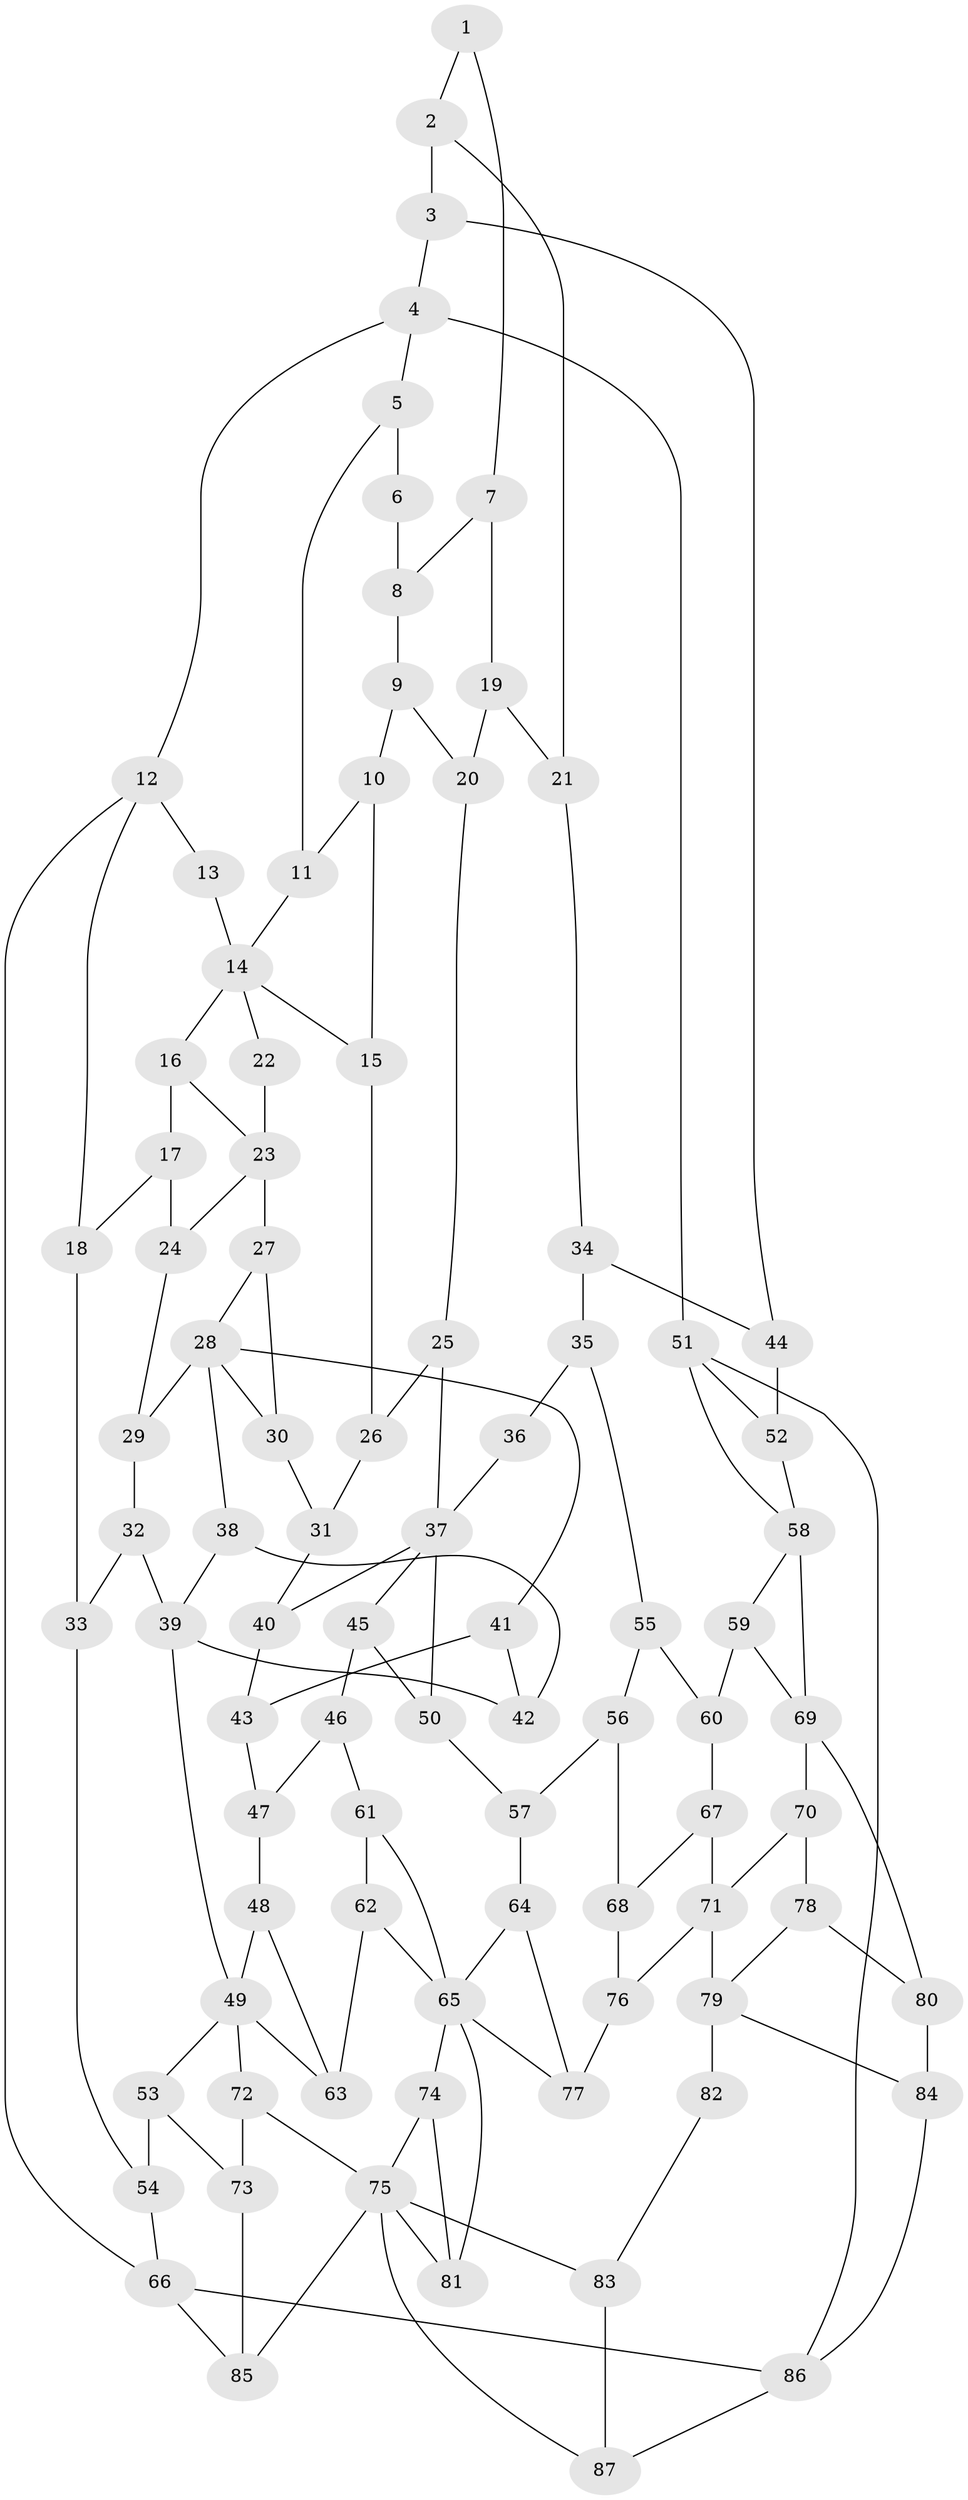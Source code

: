 // original degree distribution, {3: 0.016260162601626018, 6: 0.21951219512195122, 5: 0.5203252032520326, 4: 0.24390243902439024}
// Generated by graph-tools (version 1.1) at 2025/54/03/04/25 22:54:24]
// undirected, 87 vertices, 140 edges
graph export_dot {
  node [color=gray90,style=filled];
  1;
  2;
  3;
  4;
  5;
  6;
  7;
  8;
  9;
  10;
  11;
  12;
  13;
  14;
  15;
  16;
  17;
  18;
  19;
  20;
  21;
  22;
  23;
  24;
  25;
  26;
  27;
  28;
  29;
  30;
  31;
  32;
  33;
  34;
  35;
  36;
  37;
  38;
  39;
  40;
  41;
  42;
  43;
  44;
  45;
  46;
  47;
  48;
  49;
  50;
  51;
  52;
  53;
  54;
  55;
  56;
  57;
  58;
  59;
  60;
  61;
  62;
  63;
  64;
  65;
  66;
  67;
  68;
  69;
  70;
  71;
  72;
  73;
  74;
  75;
  76;
  77;
  78;
  79;
  80;
  81;
  82;
  83;
  84;
  85;
  86;
  87;
  1 -- 2 [weight=1.0];
  1 -- 7 [weight=1.0];
  2 -- 3 [weight=1.0];
  2 -- 21 [weight=1.0];
  3 -- 4 [weight=1.0];
  3 -- 44 [weight=1.0];
  4 -- 5 [weight=1.0];
  4 -- 12 [weight=1.0];
  4 -- 51 [weight=1.0];
  5 -- 6 [weight=1.0];
  5 -- 11 [weight=1.0];
  6 -- 8 [weight=1.0];
  7 -- 8 [weight=1.0];
  7 -- 19 [weight=1.0];
  8 -- 9 [weight=1.0];
  9 -- 10 [weight=1.0];
  9 -- 20 [weight=1.0];
  10 -- 11 [weight=1.0];
  10 -- 15 [weight=1.0];
  11 -- 14 [weight=1.0];
  12 -- 13 [weight=1.0];
  12 -- 18 [weight=1.0];
  12 -- 66 [weight=1.0];
  13 -- 14 [weight=2.0];
  14 -- 15 [weight=1.0];
  14 -- 16 [weight=1.0];
  14 -- 22 [weight=1.0];
  15 -- 26 [weight=1.0];
  16 -- 17 [weight=1.0];
  16 -- 23 [weight=1.0];
  17 -- 18 [weight=1.0];
  17 -- 24 [weight=1.0];
  18 -- 33 [weight=1.0];
  19 -- 20 [weight=1.0];
  19 -- 21 [weight=1.0];
  20 -- 25 [weight=1.0];
  21 -- 34 [weight=1.0];
  22 -- 23 [weight=2.0];
  23 -- 24 [weight=1.0];
  23 -- 27 [weight=2.0];
  24 -- 29 [weight=1.0];
  25 -- 26 [weight=1.0];
  25 -- 37 [weight=1.0];
  26 -- 31 [weight=1.0];
  27 -- 28 [weight=1.0];
  27 -- 30 [weight=1.0];
  28 -- 29 [weight=2.0];
  28 -- 30 [weight=1.0];
  28 -- 38 [weight=1.0];
  28 -- 41 [weight=1.0];
  29 -- 32 [weight=1.0];
  30 -- 31 [weight=1.0];
  31 -- 40 [weight=1.0];
  32 -- 33 [weight=1.0];
  32 -- 39 [weight=1.0];
  33 -- 54 [weight=1.0];
  34 -- 35 [weight=1.0];
  34 -- 44 [weight=1.0];
  35 -- 36 [weight=1.0];
  35 -- 55 [weight=1.0];
  36 -- 37 [weight=2.0];
  37 -- 40 [weight=1.0];
  37 -- 45 [weight=1.0];
  37 -- 50 [weight=1.0];
  38 -- 39 [weight=1.0];
  38 -- 42 [weight=1.0];
  39 -- 42 [weight=1.0];
  39 -- 49 [weight=2.0];
  40 -- 43 [weight=1.0];
  41 -- 42 [weight=1.0];
  41 -- 43 [weight=1.0];
  43 -- 47 [weight=1.0];
  44 -- 52 [weight=1.0];
  45 -- 46 [weight=1.0];
  45 -- 50 [weight=1.0];
  46 -- 47 [weight=1.0];
  46 -- 61 [weight=1.0];
  47 -- 48 [weight=1.0];
  48 -- 49 [weight=1.0];
  48 -- 63 [weight=1.0];
  49 -- 53 [weight=1.0];
  49 -- 63 [weight=1.0];
  49 -- 72 [weight=1.0];
  50 -- 57 [weight=1.0];
  51 -- 52 [weight=1.0];
  51 -- 58 [weight=1.0];
  51 -- 86 [weight=1.0];
  52 -- 58 [weight=1.0];
  53 -- 54 [weight=1.0];
  53 -- 73 [weight=1.0];
  54 -- 66 [weight=1.0];
  55 -- 56 [weight=1.0];
  55 -- 60 [weight=1.0];
  56 -- 57 [weight=1.0];
  56 -- 68 [weight=1.0];
  57 -- 64 [weight=1.0];
  58 -- 59 [weight=1.0];
  58 -- 69 [weight=3.0];
  59 -- 60 [weight=1.0];
  59 -- 69 [weight=1.0];
  60 -- 67 [weight=1.0];
  61 -- 62 [weight=1.0];
  61 -- 65 [weight=1.0];
  62 -- 63 [weight=1.0];
  62 -- 65 [weight=1.0];
  64 -- 65 [weight=1.0];
  64 -- 77 [weight=1.0];
  65 -- 74 [weight=1.0];
  65 -- 77 [weight=1.0];
  65 -- 81 [weight=1.0];
  66 -- 85 [weight=1.0];
  66 -- 86 [weight=1.0];
  67 -- 68 [weight=1.0];
  67 -- 71 [weight=1.0];
  68 -- 76 [weight=1.0];
  69 -- 70 [weight=1.0];
  69 -- 80 [weight=1.0];
  70 -- 71 [weight=1.0];
  70 -- 78 [weight=1.0];
  71 -- 76 [weight=1.0];
  71 -- 79 [weight=2.0];
  72 -- 73 [weight=1.0];
  72 -- 75 [weight=1.0];
  73 -- 85 [weight=1.0];
  74 -- 75 [weight=1.0];
  74 -- 81 [weight=1.0];
  75 -- 81 [weight=1.0];
  75 -- 83 [weight=1.0];
  75 -- 85 [weight=1.0];
  75 -- 87 [weight=1.0];
  76 -- 77 [weight=1.0];
  78 -- 79 [weight=1.0];
  78 -- 80 [weight=1.0];
  79 -- 82 [weight=2.0];
  79 -- 84 [weight=1.0];
  80 -- 84 [weight=1.0];
  82 -- 83 [weight=1.0];
  83 -- 87 [weight=1.0];
  84 -- 86 [weight=1.0];
  86 -- 87 [weight=1.0];
}
